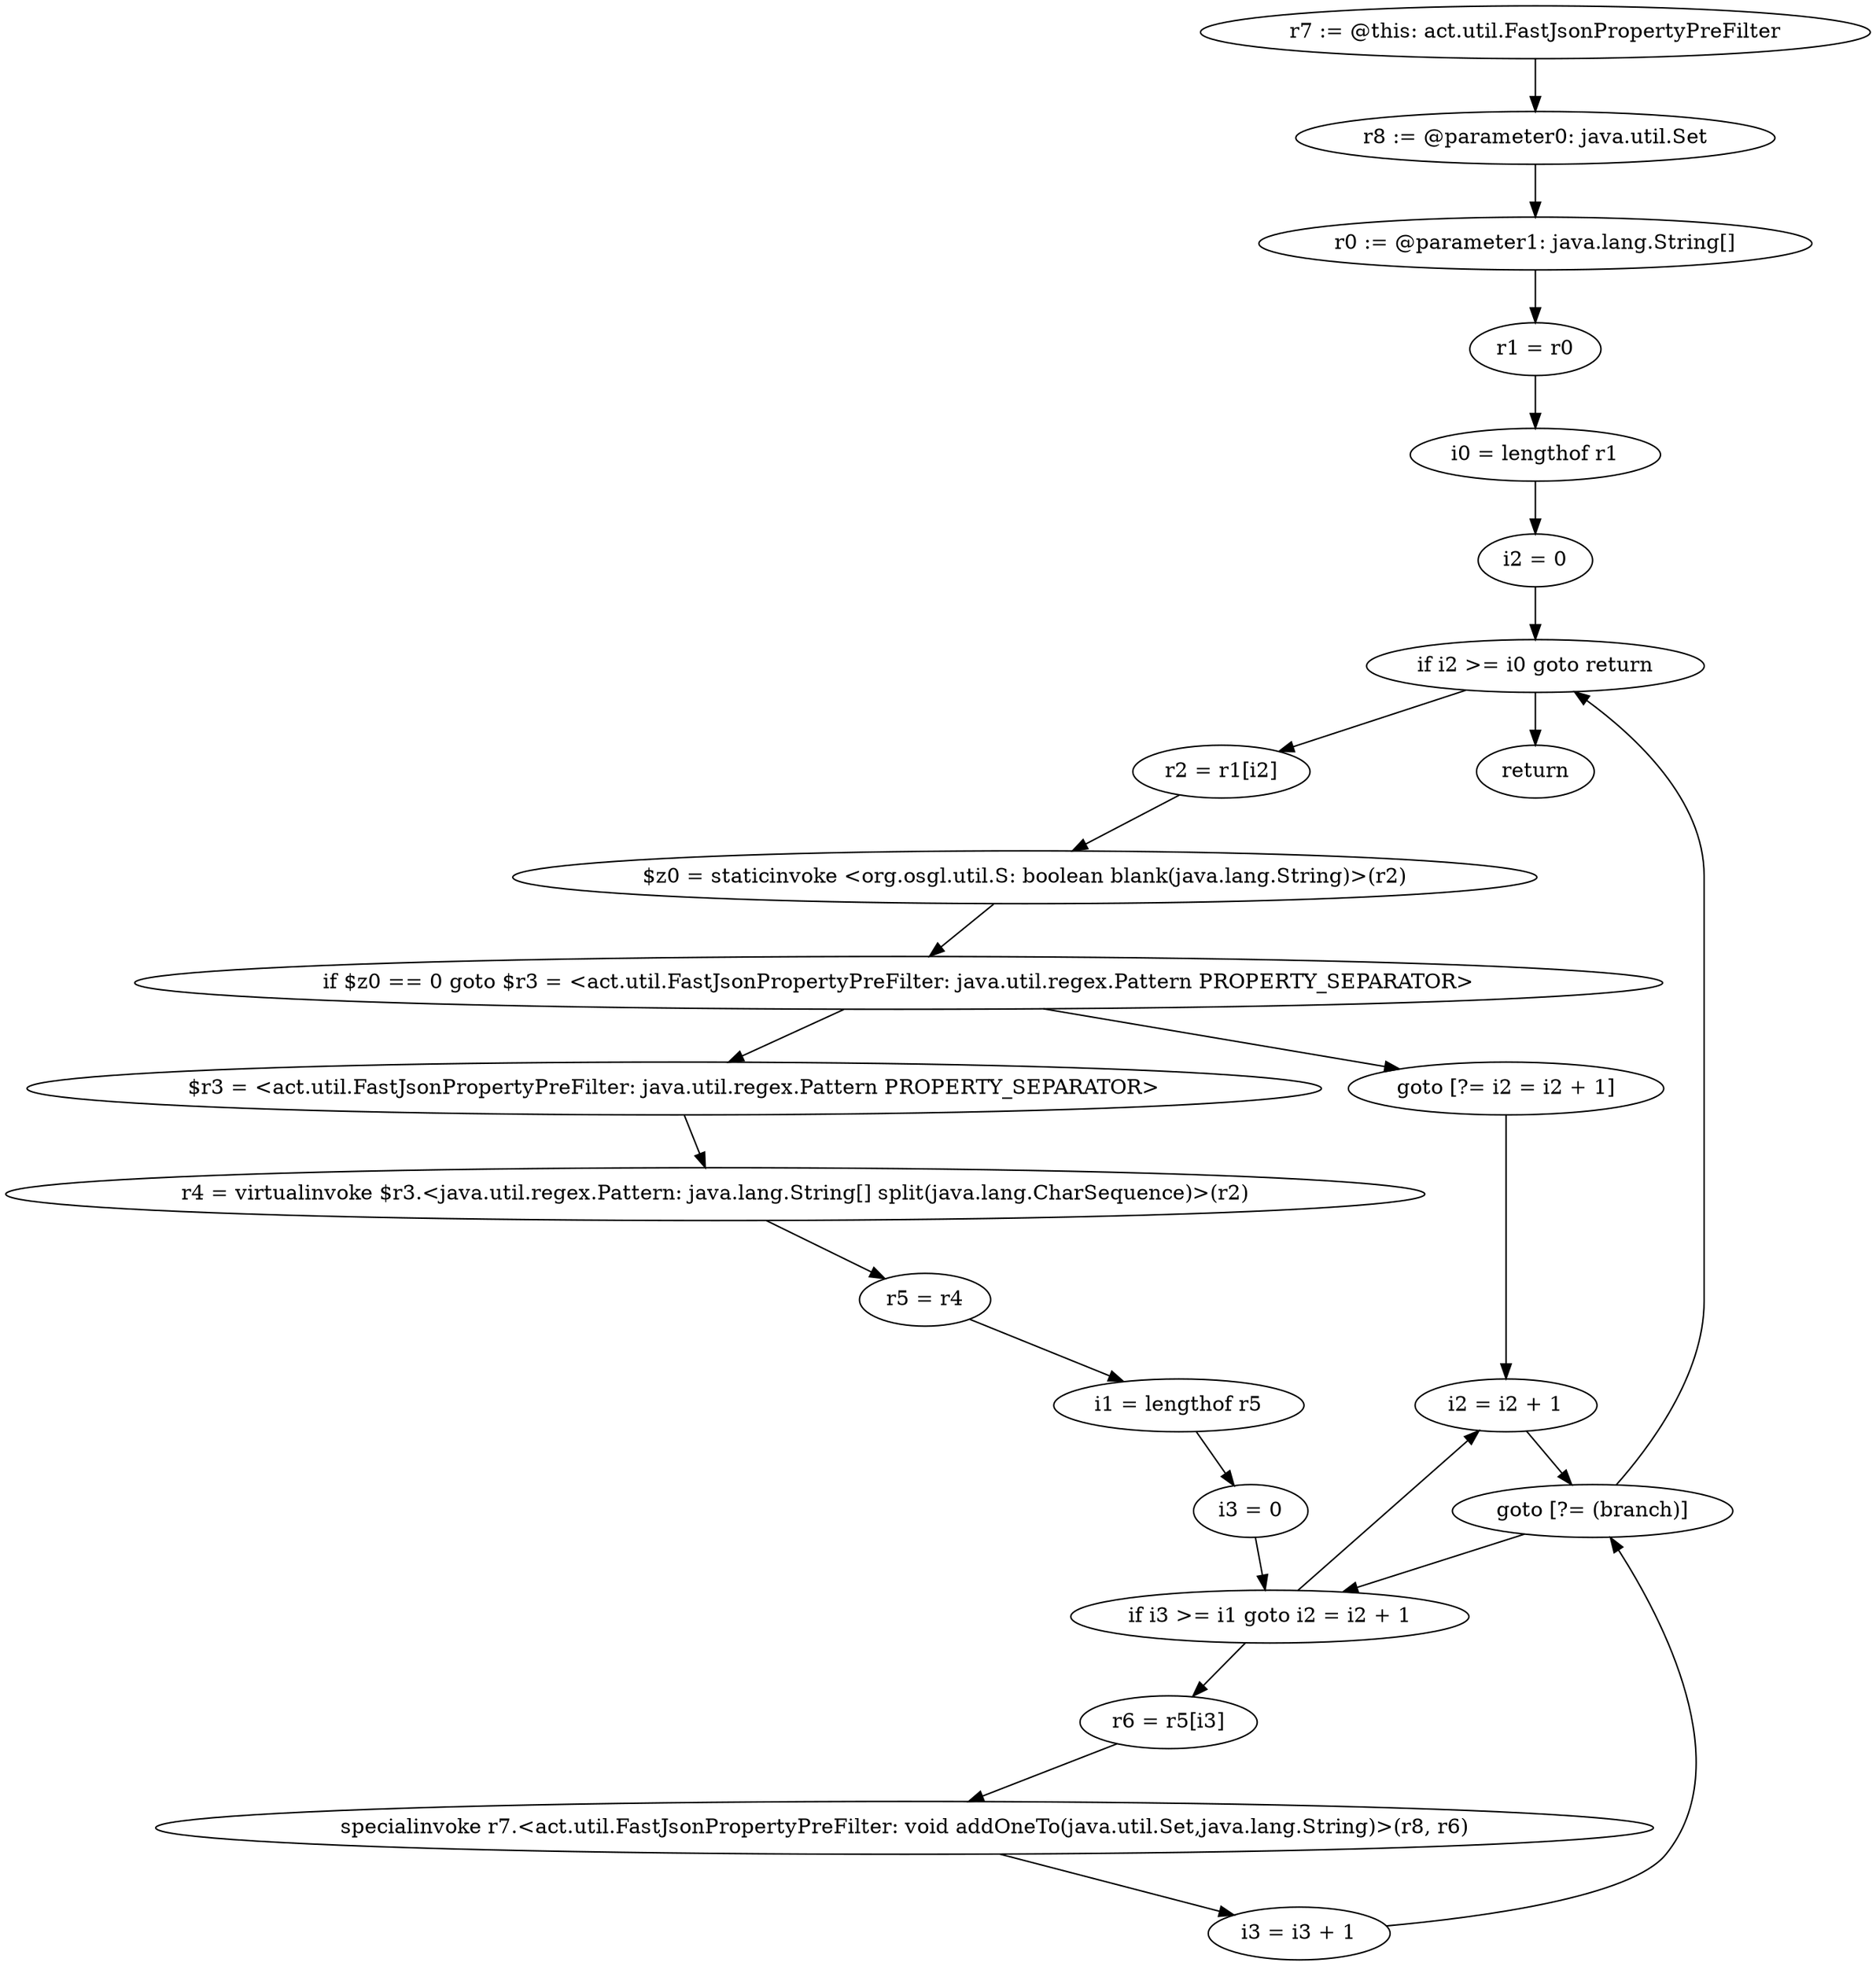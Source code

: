 digraph "unitGraph" {
    "r7 := @this: act.util.FastJsonPropertyPreFilter"
    "r8 := @parameter0: java.util.Set"
    "r0 := @parameter1: java.lang.String[]"
    "r1 = r0"
    "i0 = lengthof r1"
    "i2 = 0"
    "if i2 >= i0 goto return"
    "r2 = r1[i2]"
    "$z0 = staticinvoke <org.osgl.util.S: boolean blank(java.lang.String)>(r2)"
    "if $z0 == 0 goto $r3 = <act.util.FastJsonPropertyPreFilter: java.util.regex.Pattern PROPERTY_SEPARATOR>"
    "goto [?= i2 = i2 + 1]"
    "$r3 = <act.util.FastJsonPropertyPreFilter: java.util.regex.Pattern PROPERTY_SEPARATOR>"
    "r4 = virtualinvoke $r3.<java.util.regex.Pattern: java.lang.String[] split(java.lang.CharSequence)>(r2)"
    "r5 = r4"
    "i1 = lengthof r5"
    "i3 = 0"
    "if i3 >= i1 goto i2 = i2 + 1"
    "r6 = r5[i3]"
    "specialinvoke r7.<act.util.FastJsonPropertyPreFilter: void addOneTo(java.util.Set,java.lang.String)>(r8, r6)"
    "i3 = i3 + 1"
    "goto [?= (branch)]"
    "i2 = i2 + 1"
    "return"
    "r7 := @this: act.util.FastJsonPropertyPreFilter"->"r8 := @parameter0: java.util.Set";
    "r8 := @parameter0: java.util.Set"->"r0 := @parameter1: java.lang.String[]";
    "r0 := @parameter1: java.lang.String[]"->"r1 = r0";
    "r1 = r0"->"i0 = lengthof r1";
    "i0 = lengthof r1"->"i2 = 0";
    "i2 = 0"->"if i2 >= i0 goto return";
    "if i2 >= i0 goto return"->"r2 = r1[i2]";
    "if i2 >= i0 goto return"->"return";
    "r2 = r1[i2]"->"$z0 = staticinvoke <org.osgl.util.S: boolean blank(java.lang.String)>(r2)";
    "$z0 = staticinvoke <org.osgl.util.S: boolean blank(java.lang.String)>(r2)"->"if $z0 == 0 goto $r3 = <act.util.FastJsonPropertyPreFilter: java.util.regex.Pattern PROPERTY_SEPARATOR>";
    "if $z0 == 0 goto $r3 = <act.util.FastJsonPropertyPreFilter: java.util.regex.Pattern PROPERTY_SEPARATOR>"->"goto [?= i2 = i2 + 1]";
    "if $z0 == 0 goto $r3 = <act.util.FastJsonPropertyPreFilter: java.util.regex.Pattern PROPERTY_SEPARATOR>"->"$r3 = <act.util.FastJsonPropertyPreFilter: java.util.regex.Pattern PROPERTY_SEPARATOR>";
    "goto [?= i2 = i2 + 1]"->"i2 = i2 + 1";
    "$r3 = <act.util.FastJsonPropertyPreFilter: java.util.regex.Pattern PROPERTY_SEPARATOR>"->"r4 = virtualinvoke $r3.<java.util.regex.Pattern: java.lang.String[] split(java.lang.CharSequence)>(r2)";
    "r4 = virtualinvoke $r3.<java.util.regex.Pattern: java.lang.String[] split(java.lang.CharSequence)>(r2)"->"r5 = r4";
    "r5 = r4"->"i1 = lengthof r5";
    "i1 = lengthof r5"->"i3 = 0";
    "i3 = 0"->"if i3 >= i1 goto i2 = i2 + 1";
    "if i3 >= i1 goto i2 = i2 + 1"->"r6 = r5[i3]";
    "if i3 >= i1 goto i2 = i2 + 1"->"i2 = i2 + 1";
    "r6 = r5[i3]"->"specialinvoke r7.<act.util.FastJsonPropertyPreFilter: void addOneTo(java.util.Set,java.lang.String)>(r8, r6)";
    "specialinvoke r7.<act.util.FastJsonPropertyPreFilter: void addOneTo(java.util.Set,java.lang.String)>(r8, r6)"->"i3 = i3 + 1";
    "i3 = i3 + 1"->"goto [?= (branch)]";
    "goto [?= (branch)]"->"if i3 >= i1 goto i2 = i2 + 1";
    "i2 = i2 + 1"->"goto [?= (branch)]";
    "goto [?= (branch)]"->"if i2 >= i0 goto return";
}
